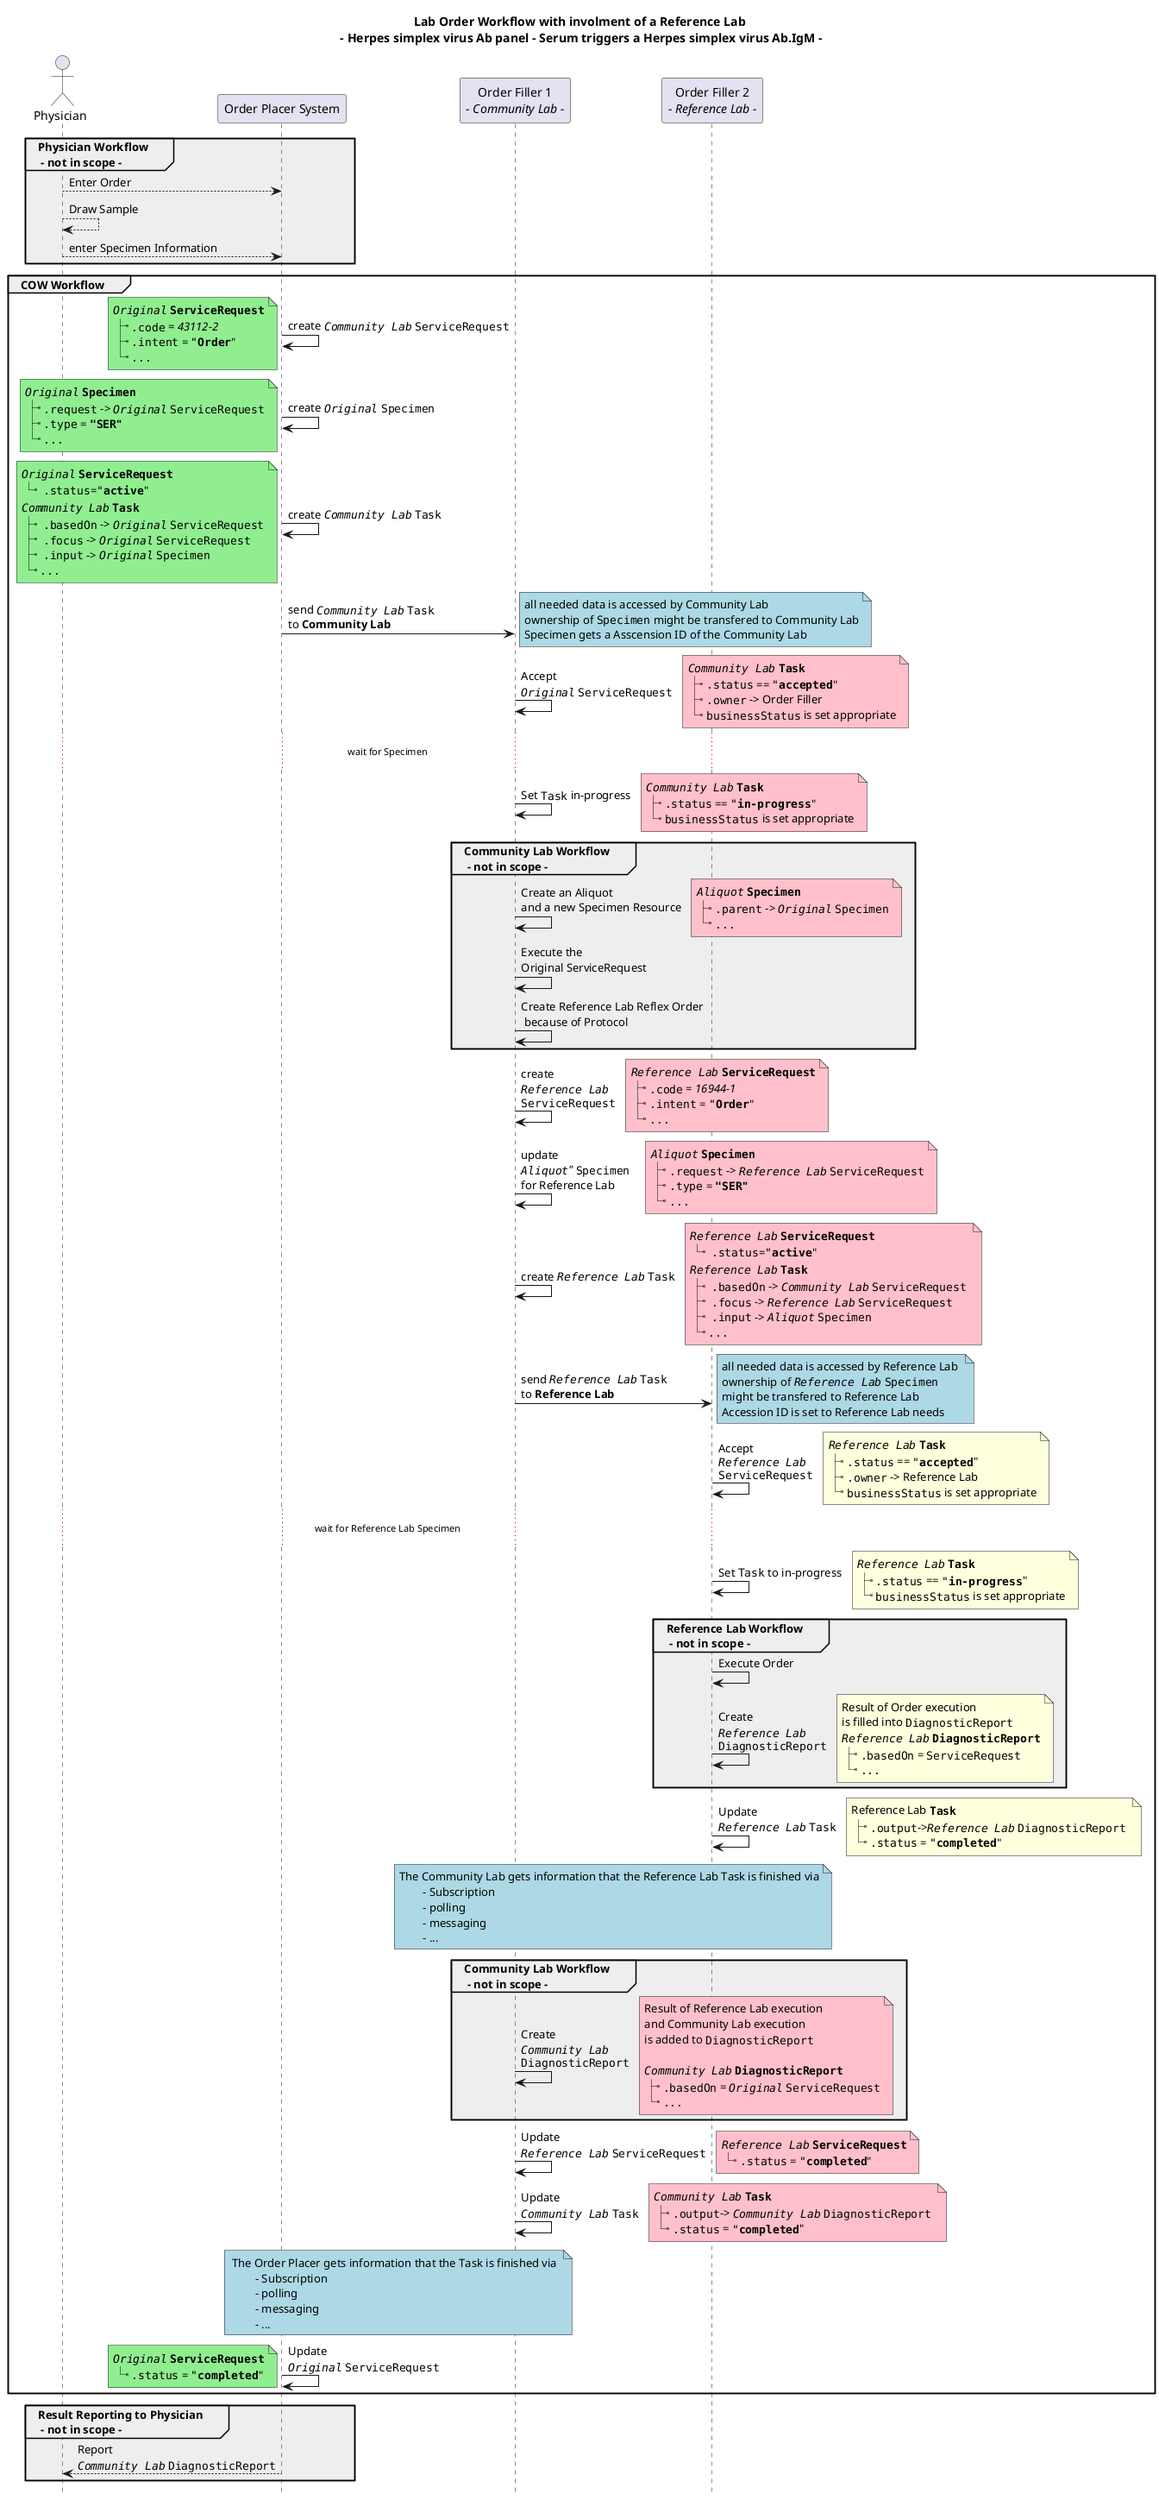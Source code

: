 @startuml

'skinparam sequenceMessageAlign center
title 
	Lab Order Workflow with involment of a Reference Lab 
	- Herpes simplex virus Ab panel - Serum triggers a Herpes simplex virus Ab.IgM -
end title
hide footbox


actor Physician as Doc
participant "Order Placer System" as Placer
participant "Order Filler 1\n//- Community Lab -//" as Filler1
participant "Order Filler 2\n//- Reference Lab -//" as Filler2

group #eee Physician Workflow\n - not in scope -
	Doc --> Placer: Enter Order
	Doc --> Doc: Draw Sample
	Doc --> Placer: enter Specimen Information
end

group COW Workflow

	Placer -> Placer: create ""//Community Lab//"" ""ServiceRequest"" 
	note left #lightgreen
		//""Original""// **""ServiceRequest""**
		|_ "".code"" = //43112-2//
		|_ "".intent"" = """**Order**"""
		|_ ""...""
	end note
	
	Placer -> Placer: create ""//Original//"" ""Specimen"" 
	note left #lightgreen
		//""Original""// **""Specimen""**
		|_ "".request"" -> //""Original""// ""ServiceRequest""
		|_ "".type"" = **"""SER"""**
		|_ ""...""
	end note
	
	Placer -> Placer: create ""//Community Lab//"" ""Task"" 
	note left #lightgreen
		//""Original""// **""ServiceRequest""**
		|_  "".status""="""**active**"""
		//""Community Lab""// **""Task""**
		|_  "".basedOn"" -> //""Original""// ""ServiceRequest""
		|_  "".focus"" -> //""Original""// ""ServiceRequest""
		|_  "".input"" -> //""Original""// ""Specimen""
		|_ ""...""
	end note 
	
	Placer -> Filler1: send ""//Community Lab//"" ""Task"" \nto **Community Lab** 
	note right #lightblue
		all needed data is accessed by Community Lab
		ownership of ""Specimen"" might be transfered to Community Lab
		Specimen gets a Asscension ID of the Community Lab
	end note

	Filler1 -> Filler1: Accept \n""//Original//"" ""ServiceRequest"" 
	note right #pink
		//""Community Lab""// **""Task""**
		|_ "".status"" == """**accepted**"""
		|_ "".owner"" -> Order Filler
		|_ ""businessStatus"" is set appropriate
	end note
	
	... wait for Specimen ... 
	
	Filler1 -> Filler1: Set ""Task"" in-progress
	note right #pink
		//""Community Lab""// **""Task""**
		|_ "".status"" == """**in-progress**"""
		|_ ""businessStatus"" is set appropriate
	end note
	
	group #eee Community Lab Workflow\n - not in scope -
		Filler1 -> Filler1: Create an Aliquot \nand a new Specimen Resource
		note right #pink
			//""Aliquot""// **""Specimen""**
			|_ "".parent"" -> //""Original""// ""Specimen""
			|_ ""...""
		end note
		Filler1 -> Filler1: Execute the \nOriginal ServiceRequest
		
		Filler1 -> Filler1: Create Reference Lab Reflex Order\n because of Protocol  
	end

	Filler1 -> Filler1: create \n""//Reference Lab//"" \n""ServiceRequest""
	note right #pink
		//""Reference Lab""// **""ServiceRequest""**
		|_ "".code"" = //16944-1//
		|_ "".intent"" = """**Order**"""
		|_ ""...""
	end note
	
	Filler1 -> Filler1: update \n//""Aliquot"""// ""Specimen""  \nfor Reference Lab
	note right #pink
		//""Aliquot""// **""Specimen""**
		|_ "".request"" -> //""Reference Lab""// ""ServiceRequest""
		|_ "".type"" = **"""SER"""**
		|_ ""...""
	end note
	
	Filler1 -> Filler1: create ""//Reference Lab//"" ""Task"" 
	note right #pink
		//""Reference Lab""// **""ServiceRequest""**
		|_  "".status""="""**active**"""
		//""Reference Lab""// **""Task""**
		|_  "".basedOn"" -> //""Community Lab""// ""ServiceRequest"" 
		|_  "".focus"" -> //""Reference Lab""// ""ServiceRequest""
		|_  "".input"" -> //""Aliquot""// ""Specimen""
		|_ ""...""
	end note 
	
	Filler1 -> Filler2: send ""//Reference Lab//"" ""Task"" \nto **Reference Lab** 
	note right #lightblue
		all needed data is accessed by Reference Lab 
		ownership of ""//Reference Lab//"" ""Specimen"" 
		might be transfered to Reference Lab  
		Accession ID is set to Reference Lab needs
	end note

	Filler2 -> Filler2: Accept \n""//Reference Lab//""\n""ServiceRequest"" 
	note right 
		//""Reference Lab""// **""Task""**
		|_ "".status"" == """**accepted**"""
		|_ "".owner"" -> Reference Lab 
		|_ ""businessStatus"" is set appropriate
	end note
	
	... wait for Reference Lab Specimen ... 
	
	Filler2 -> Filler2: Set ""Task"" to in-progress
	note right
		//""Reference Lab""// **""Task""**
		|_ "".status"" == """**in-progress**"""
		|_ ""businessStatus"" is set appropriate
	end note

	
	group #eee Reference Lab Workflow\n - not in scope -
		
		Filler2 -> Filler2: Execute Order
	
		Filler2 -> Filler2: Create \n""//Reference Lab//"" \n""DiagnosticReport"" 
		note  right 
			Result of Order execution 
			is filled into ""DiagnosticReport""
			//""Reference Lab""// **""DiagnosticReport""**
			|_ "".basedOn"" = ""ServiceRequest""
			|_ ""...""
		end note
	end
	

	
	
	Filler2 -> Filler2: Update \n""//Reference Lab//"" ""Task""
	note  right 
		Reference Lab **""Task""**
		|_ "".output""->//""Reference Lab""// ""DiagnosticReport"" 
		|_ "".status"" = """**completed**"""
	end note
	
	note over Filler2, Filler1 #lightblue
		The Community Lab gets information that the Reference Lab Task is finished via
			- Subscription
			- polling
			- messaging
			- ...
	end note

	group #eee Community Lab Workflow\n - not in scope -
		Filler1 -> Filler1: Create \n""//Community Lab//"" \n""DiagnosticReport"" 
		note right #pink
			Result of Reference Lab execution 
			and Community Lab execution
			is added to ""DiagnosticReport""
			
			//""Community Lab""// **""DiagnosticReport""**
			|_ "".basedOn"" = //""Original""// ""ServiceRequest""
			|_ ""...""
		end note
	end
	
	Filler1 -> Filler1: Update \n""//Reference Lab//"" ""ServiceRequest"" 
	note right #pink
		//""Reference Lab""// **""ServiceRequest""**
		|_ "".status"" = """**completed**"""
	end note

	Filler1 -> Filler1: Update \n""//Community Lab//"" ""Task""
	note right #pink
		//""Community Lab""// **""Task""**
		|_ "".output""-> //""Community Lab""// ""DiagnosticReport"" 
		|_ "".status"" = """**completed**"""
	end note
	
	note over Placer, Filler1 #lightblue
		The Order Placer gets information that the Task is finished via
			- Subscription
			- polling
			- messaging
			- ...
	end note

	
	Placer -> Placer: Update \n""//Original//"" ""ServiceRequest"" 
	note left #lightgreen
		//""Original""// **""ServiceRequest""**
		|_ "".status"" = """**completed**"""
	end note
end

group #eee Result Reporting to Physician\n - not in scope -
	Placer --> Doc: Report \n//""Community Lab""// ""DiagnosticReport""
end
@enduml
